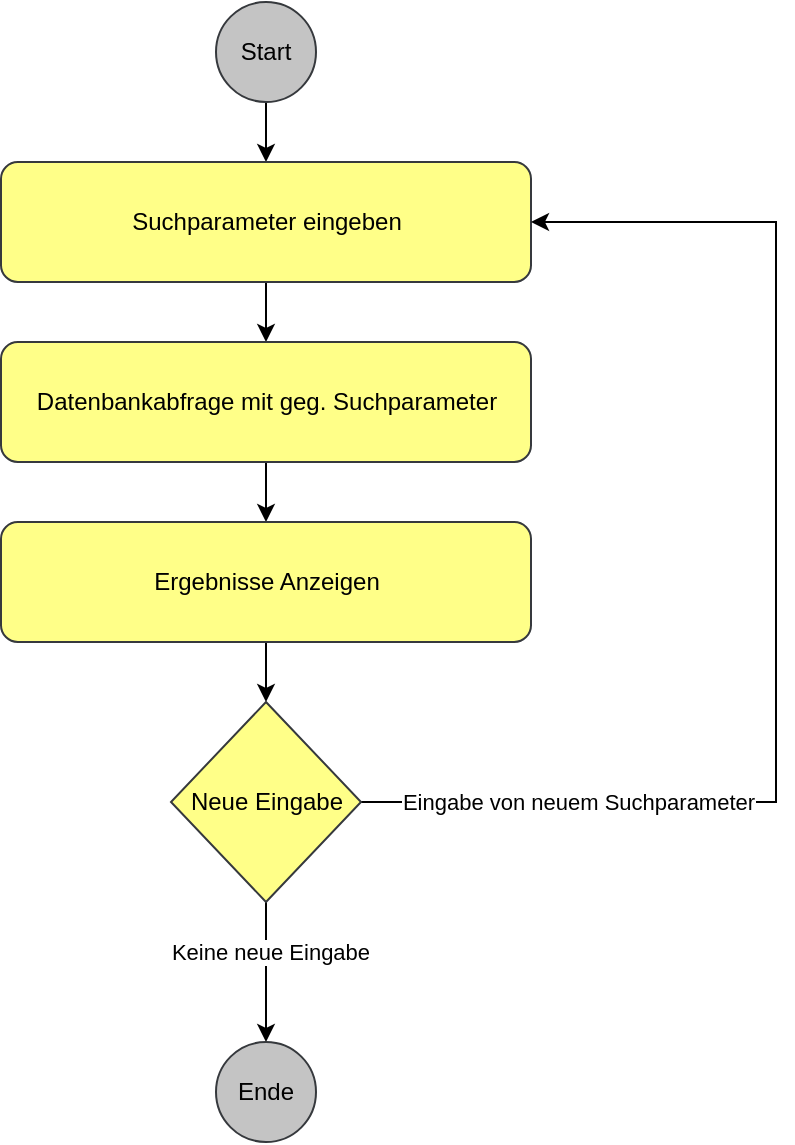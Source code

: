 <mxfile version="14.2.4" type="github">
  <diagram id="ZQJPqDb_hHt0u6amZrvK" name="Page-1">
    <mxGraphModel dx="1710" dy="2113" grid="1" gridSize="10" guides="1" tooltips="1" connect="1" arrows="1" fold="1" page="1" pageScale="1" pageWidth="827" pageHeight="1169" math="0" shadow="0">
      <root>
        <mxCell id="0" />
        <mxCell id="1" parent="0" />
        <mxCell id="uDIp1nYdUxsMnsxH5jg1-3" style="edgeStyle=orthogonalEdgeStyle;rounded=0;orthogonalLoop=1;jettySize=auto;html=1;" parent="1" source="uDIp1nYdUxsMnsxH5jg1-1" target="uDIp1nYdUxsMnsxH5jg1-2" edge="1">
          <mxGeometry relative="1" as="geometry" />
        </mxCell>
        <mxCell id="uDIp1nYdUxsMnsxH5jg1-1" value="Start" style="ellipse;whiteSpace=wrap;html=1;aspect=fixed;strokeColor=#36393d;fillColor=#C4C4C4;" parent="1" vertex="1">
          <mxGeometry x="350" y="-1070" width="50" height="50" as="geometry" />
        </mxCell>
        <mxCell id="uDIp1nYdUxsMnsxH5jg1-5" style="edgeStyle=orthogonalEdgeStyle;rounded=0;orthogonalLoop=1;jettySize=auto;html=1;entryX=0.5;entryY=0;entryDx=0;entryDy=0;" parent="1" source="uDIp1nYdUxsMnsxH5jg1-2" target="uDIp1nYdUxsMnsxH5jg1-4" edge="1">
          <mxGeometry relative="1" as="geometry" />
        </mxCell>
        <mxCell id="uDIp1nYdUxsMnsxH5jg1-2" value="Suchparameter eingeben" style="rounded=1;whiteSpace=wrap;html=1;fillColor=#ffff88;strokeColor=#36393d;arcSize=14;" parent="1" vertex="1">
          <mxGeometry x="242.5" y="-990" width="265" height="60" as="geometry" />
        </mxCell>
        <mxCell id="uDIp1nYdUxsMnsxH5jg1-7" style="edgeStyle=orthogonalEdgeStyle;rounded=0;orthogonalLoop=1;jettySize=auto;html=1;" parent="1" source="uDIp1nYdUxsMnsxH5jg1-4" target="uDIp1nYdUxsMnsxH5jg1-6" edge="1">
          <mxGeometry relative="1" as="geometry" />
        </mxCell>
        <mxCell id="uDIp1nYdUxsMnsxH5jg1-4" value="Datenbankabfrage mit geg. Suchparameter" style="rounded=1;whiteSpace=wrap;html=1;fillColor=#ffff88;strokeColor=#36393d;arcSize=14;" parent="1" vertex="1">
          <mxGeometry x="242.5" y="-900" width="265" height="60" as="geometry" />
        </mxCell>
        <mxCell id="uDIp1nYdUxsMnsxH5jg1-9" style="edgeStyle=orthogonalEdgeStyle;rounded=0;orthogonalLoop=1;jettySize=auto;html=1;" parent="1" source="VLDzbp-Y8ZHnDnP6aW0e-1" target="uDIp1nYdUxsMnsxH5jg1-8" edge="1">
          <mxGeometry relative="1" as="geometry" />
        </mxCell>
        <mxCell id="VLDzbp-Y8ZHnDnP6aW0e-8" value="Keine neue Eingabe" style="edgeLabel;html=1;align=center;verticalAlign=middle;resizable=0;points=[];" vertex="1" connectable="0" parent="uDIp1nYdUxsMnsxH5jg1-9">
          <mxGeometry x="-0.303" y="2" relative="1" as="geometry">
            <mxPoint as="offset" />
          </mxGeometry>
        </mxCell>
        <mxCell id="VLDzbp-Y8ZHnDnP6aW0e-3" style="edgeStyle=orthogonalEdgeStyle;rounded=0;orthogonalLoop=1;jettySize=auto;html=1;" edge="1" parent="1" source="uDIp1nYdUxsMnsxH5jg1-6" target="VLDzbp-Y8ZHnDnP6aW0e-1">
          <mxGeometry relative="1" as="geometry" />
        </mxCell>
        <mxCell id="uDIp1nYdUxsMnsxH5jg1-6" value="Ergebnisse Anzeigen" style="rounded=1;whiteSpace=wrap;html=1;fillColor=#ffff88;strokeColor=#36393d;arcSize=14;" parent="1" vertex="1">
          <mxGeometry x="242.5" y="-810" width="265" height="60" as="geometry" />
        </mxCell>
        <mxCell id="uDIp1nYdUxsMnsxH5jg1-8" value="Ende" style="ellipse;whiteSpace=wrap;html=1;aspect=fixed;strokeColor=#36393d;fillColor=#C4C4C4;" parent="1" vertex="1">
          <mxGeometry x="350" y="-550" width="50" height="50" as="geometry" />
        </mxCell>
        <mxCell id="VLDzbp-Y8ZHnDnP6aW0e-4" style="edgeStyle=orthogonalEdgeStyle;rounded=0;orthogonalLoop=1;jettySize=auto;html=1;entryX=1;entryY=0.5;entryDx=0;entryDy=0;" edge="1" parent="1" source="VLDzbp-Y8ZHnDnP6aW0e-1" target="uDIp1nYdUxsMnsxH5jg1-2">
          <mxGeometry relative="1" as="geometry">
            <mxPoint x="630" y="-960" as="targetPoint" />
            <Array as="points">
              <mxPoint x="630" y="-670" />
              <mxPoint x="630" y="-960" />
            </Array>
          </mxGeometry>
        </mxCell>
        <mxCell id="VLDzbp-Y8ZHnDnP6aW0e-7" value="Eingabe von neuem Suchparameter" style="edgeLabel;html=1;align=center;verticalAlign=middle;resizable=0;points=[];" vertex="1" connectable="0" parent="VLDzbp-Y8ZHnDnP6aW0e-4">
          <mxGeometry x="-0.624" relative="1" as="geometry">
            <mxPoint x="-8.5" as="offset" />
          </mxGeometry>
        </mxCell>
        <mxCell id="VLDzbp-Y8ZHnDnP6aW0e-1" value="Neue Eingabe" style="rhombus;whiteSpace=wrap;html=1;fillColor=#ffff88;strokeColor=#36393d;" vertex="1" parent="1">
          <mxGeometry x="327.5" y="-720" width="95" height="100" as="geometry" />
        </mxCell>
      </root>
    </mxGraphModel>
  </diagram>
</mxfile>
